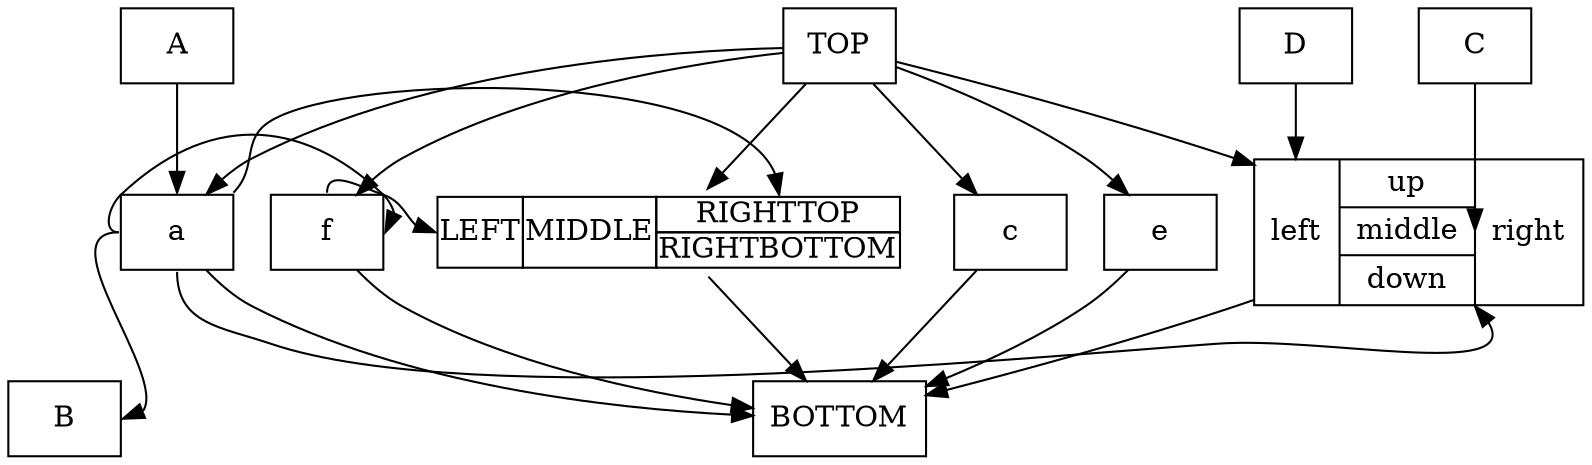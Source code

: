 digraph G {
	node [label="\N", shape=box];
	graph [bb="0,0,707,214"];
	{
		graph [rank=same,
			bb=""];
		a [pos="81,107", width="0.75", height="0.5"];
		b [label="<left>left |{<up>up | <middle>middle | <down>down } | right", shape=record, pos="641,107", rects="574.5,72.5,609.5,141.5 609.5,118.5,664.5,141.5 609.5,95.5,664.5,118.5 609.5,72.5,664.5,95.5 664.5,72.5,707.5,141.5", width="1.8403", height="0.97222"];
		c [pos="457,107", width="0.75", height="0.5"];
		d [label=<<TABLE BORDER="0" CELLPADDING="0" CELLSPACING="0" CELLBORDER="1">
    <TR>
    <TD PORT="htmlleft">LEFT</TD>
    <TD>MIDDLE</TD>
    <TD BORDER="0">
      <TABLE PORT="inner" BORDER="0" CELLPADDING="0" CELLSPACING="0" CELLBORDER="1">
        <TR><TD>RIGHTTOP</TD></TR>
        <TR><TD>RIGHTBOTTOM</TD></TR>
      </TABLE>
    </TD>
    </TR>
  </TABLE>>, shape=none, pos="305,107", width="2.9722", height="0.56944"];
		e [pos="529,107", width="0.75", height="0.5"];
		f [pos="153,107", width="0.75", height="0.5"];
	}
	TOP [pos="381,196", width="0.75", height="0.5"];
	BOTTOM [pos="381,18", width="1.0556", height="0.5"];
	A [pos="81,196", width="0.75", height="0.5"];
	B [pos="27,18", width="0.75", height="0.5"];
	D [pos="592,196", width="0.75", height="0.5"];
	C [pos="665,196", width="0.75", height="0.5"];
	TOP -> a [pos="e,95.259,125.03 353.92,194.42 304.23,192.34 196.3,183.03 117,142 111.94,139.38 107.09,135.84 102.68,132.03"];
	TOP -> b [pos="e,574.49,138.39 408.2,188.44 444.44,179.41 510.36,161.98 565,142 565.1,141.96 565.2,141.93 565.29,141.89"];
	TOP -> c [pos="e,442.02,125.15 396.02,177.81 407.26,164.94 422.8,147.15 435.38,132.75"];
	TOP -> d [pos="e,322.11,127.58 365.98,177.81 355.43,165.72 341.07,149.29 328.94,135.41"];
	TOP -> e [pos="e,513.1,125.09 408.07,185 431.58,175.67 466,160.45 493,142 497.33,139.04 501.63,135.57 505.68,131.99"];
	TOP -> f [pos="e,167.76,125.08 353.98,191.75 315.31,186.19 242.93,172.38 189,142 184.13,139.26 179.41,135.72 175.09,131.96"];
	a -> BOTTOM [pos="e,342.99,20.113 95.259,88.973 101.34,82.737 108.91,76.188 117,72 186.43,36.076 277.8,24.47 332.82,20.74"];
	b -> BOTTOM [pos="e,419.21,28.333 574.49,75.611 571.3,74.353 568.12,73.142 565,72 519.77,55.46 466.8,40.666 429.34,30.94"];
	c -> BOTTOM [pos="e,395.98,36.153 441.98,88.812 430.74,75.942 415.2,58.152 402.62,43.751"];
	d -> BOTTOM [pos="e,366.13,36.021 322.25,86.258 333.3,73.602 347.74,57.075 359.54,43.571"];
	e -> BOTTOM [pos="e,419.17,33.522 513.1,88.914 507.14,83.099 500.1,76.85 493,72 473.05,58.371 449.05,46.501 428.4,37.468"];
	f -> BOTTOM [pos="e,342.84,23.947 167.76,88.916 173.81,82.823 181.21,76.389 189,72 234.27,46.494 292.55,32.67 332.96,25.602"];
	A:s -> a:n [pos="e,81,126 81,178 81,158.68 81,151.47 81,136.13"];
	a:w -> f:e [pos="e,181,107 53,107 44.988,107 48.179,119.49 54,125 94.681,163.48 139.32,163.48 180,125 182.36,122.76 184.3,119.37 185.22,116.14"];
	f:n -> d:htmlleft [pos="e,205,106 153,126 153,138.01 168.69,129.04 180,125 188.83,121.84 190.78,114.35 195.34,109.77"];
	a:ne -> d:inner:n [pos="e,352,123 108,125 120.37,137.37 111.07,150.89 126,160 159.46,180.42 323.3,169.97 348.69,132.98"];
	a:s -> b:down:se [pos="e,665,72 81,89 81,63.663 102.03,62.223 126,54 216.38,22.989 460.76,46.189 556,54 600.54,57.653 683.06,40.806 671.35,63.927"];
	a:w -> B:e [pos="e,55,18 53,107 18.38,107 76.169,38.859 64.651,21.824"];
	D -> b:left [pos="e,592,142 592,177.81 592,170.28 592,161.1 592,152.06"];
	C -> b:middle:e [pos="e,665,107 671.82,177.61 679.59,155.77 689.46,119.92 674.95,109.76"];
}
